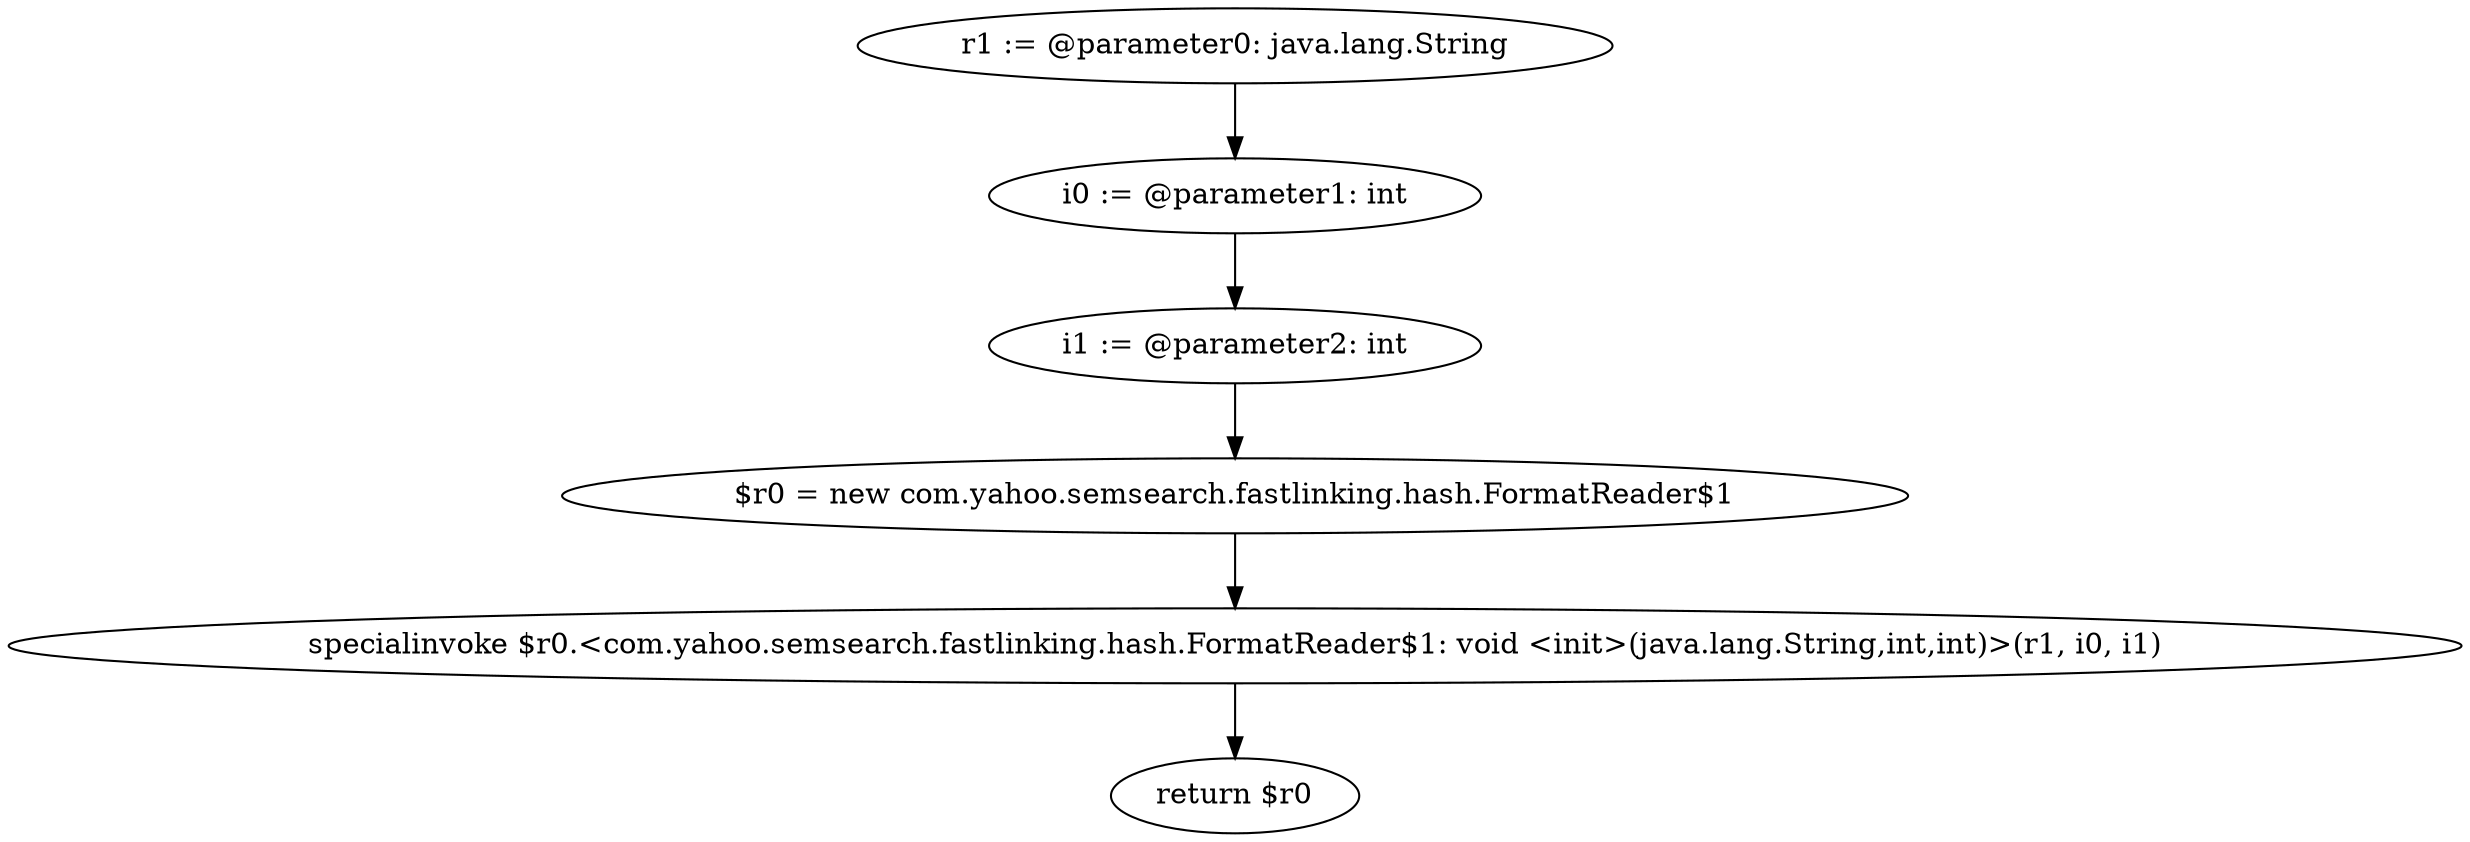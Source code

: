 digraph "unitGraph" {
    "r1 := @parameter0: java.lang.String"
    "i0 := @parameter1: int"
    "i1 := @parameter2: int"
    "$r0 = new com.yahoo.semsearch.fastlinking.hash.FormatReader$1"
    "specialinvoke $r0.<com.yahoo.semsearch.fastlinking.hash.FormatReader$1: void <init>(java.lang.String,int,int)>(r1, i0, i1)"
    "return $r0"
    "r1 := @parameter0: java.lang.String"->"i0 := @parameter1: int";
    "i0 := @parameter1: int"->"i1 := @parameter2: int";
    "i1 := @parameter2: int"->"$r0 = new com.yahoo.semsearch.fastlinking.hash.FormatReader$1";
    "$r0 = new com.yahoo.semsearch.fastlinking.hash.FormatReader$1"->"specialinvoke $r0.<com.yahoo.semsearch.fastlinking.hash.FormatReader$1: void <init>(java.lang.String,int,int)>(r1, i0, i1)";
    "specialinvoke $r0.<com.yahoo.semsearch.fastlinking.hash.FormatReader$1: void <init>(java.lang.String,int,int)>(r1, i0, i1)"->"return $r0";
}
